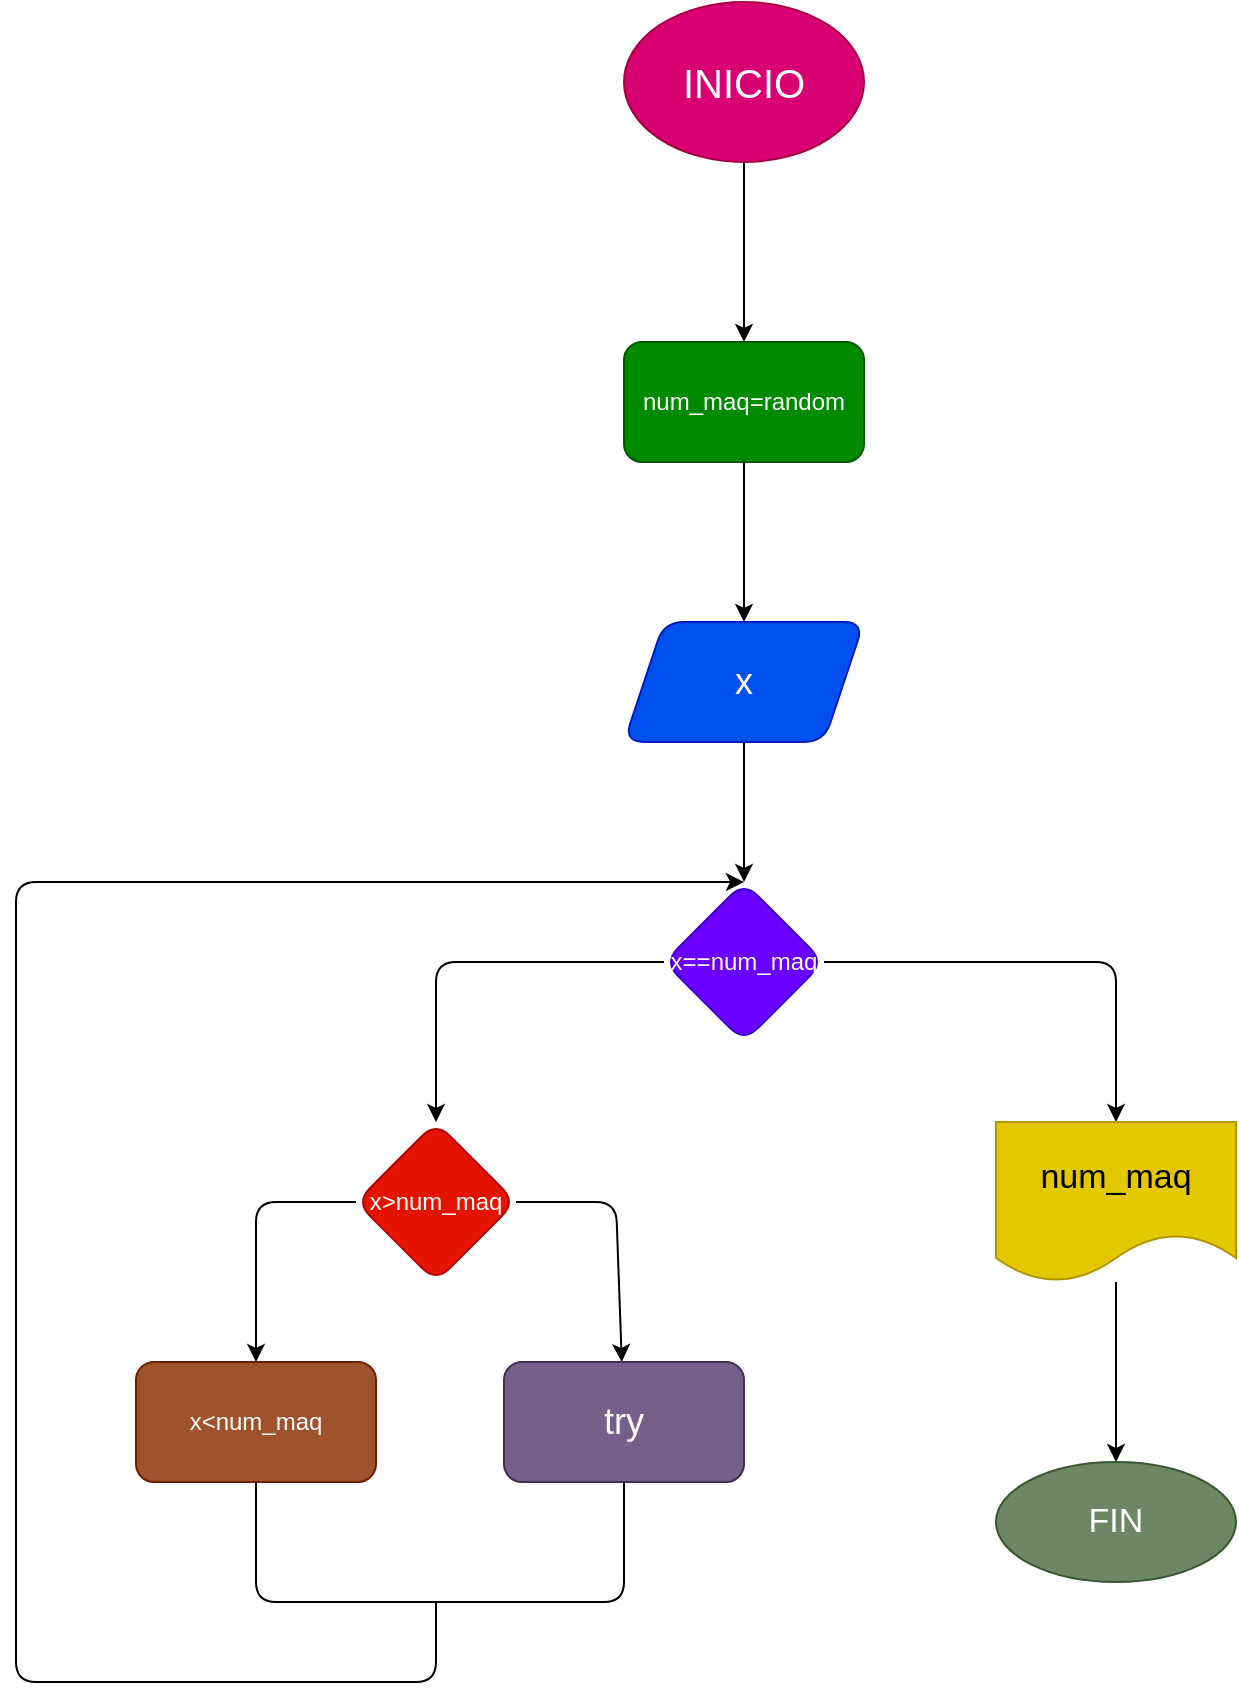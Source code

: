 <mxfile>
    <diagram id="JRRmqGDGgehwQjOtoUip" name="Página-1">
        <mxGraphModel dx="1204" dy="790" grid="1" gridSize="10" guides="1" tooltips="1" connect="1" arrows="1" fold="1" page="1" pageScale="1" pageWidth="827" pageHeight="1169" math="0" shadow="0">
            <root>
                <mxCell id="0"/>
                <mxCell id="1" parent="0"/>
                <mxCell id="4" value="" style="edgeStyle=none;html=1;" parent="1" source="2" target="3" edge="1">
                    <mxGeometry relative="1" as="geometry"/>
                </mxCell>
                <mxCell id="2" value="&lt;font style=&quot;font-size: 20px&quot;&gt;INICIO&lt;/font&gt;" style="ellipse;whiteSpace=wrap;html=1;fillColor=#d80073;fontColor=#ffffff;strokeColor=#A50040;" parent="1" vertex="1">
                    <mxGeometry x="354" width="120" height="80" as="geometry"/>
                </mxCell>
                <mxCell id="6" value="" style="edgeStyle=none;html=1;" parent="1" source="3" target="5" edge="1">
                    <mxGeometry relative="1" as="geometry"/>
                </mxCell>
                <mxCell id="3" value="num_maq=random" style="rounded=1;whiteSpace=wrap;html=1;fillColor=#008a00;fontColor=#ffffff;strokeColor=#005700;" parent="1" vertex="1">
                    <mxGeometry x="354" y="170" width="120" height="60" as="geometry"/>
                </mxCell>
                <mxCell id="8" value="" style="edgeStyle=none;html=1;" parent="1" source="5" target="7" edge="1">
                    <mxGeometry relative="1" as="geometry"/>
                </mxCell>
                <mxCell id="5" value="&lt;font style=&quot;font-size: 18px&quot;&gt;x&lt;/font&gt;" style="shape=parallelogram;perimeter=parallelogramPerimeter;whiteSpace=wrap;html=1;fixedSize=1;rounded=1;fillColor=#0050ef;fontColor=#ffffff;strokeColor=#001DBC;" parent="1" vertex="1">
                    <mxGeometry x="354" y="310" width="120" height="60" as="geometry"/>
                </mxCell>
                <mxCell id="10" value="" style="edgeStyle=none;html=1;" edge="1" parent="1" source="7" target="9">
                    <mxGeometry relative="1" as="geometry">
                        <Array as="points">
                            <mxPoint x="600" y="480"/>
                        </Array>
                    </mxGeometry>
                </mxCell>
                <mxCell id="14" value="" style="edgeStyle=none;html=1;" edge="1" parent="1" source="7" target="13">
                    <mxGeometry relative="1" as="geometry">
                        <Array as="points">
                            <mxPoint x="260" y="480"/>
                        </Array>
                    </mxGeometry>
                </mxCell>
                <mxCell id="7" value="x==num_maq" style="rhombus;whiteSpace=wrap;html=1;rounded=1;fillColor=#6a00ff;fontColor=#ffffff;strokeColor=#3700CC;" parent="1" vertex="1">
                    <mxGeometry x="374" y="440" width="80" height="80" as="geometry"/>
                </mxCell>
                <mxCell id="12" value="" style="edgeStyle=none;html=1;" edge="1" parent="1" source="9" target="11">
                    <mxGeometry relative="1" as="geometry"/>
                </mxCell>
                <mxCell id="9" value="&lt;font style=&quot;font-size: 17px&quot;&gt;num_maq&lt;/font&gt;" style="shape=document;whiteSpace=wrap;html=1;boundedLbl=1;rounded=1;fillColor=#e3c800;fontColor=#000000;strokeColor=#B09500;" vertex="1" parent="1">
                    <mxGeometry x="540" y="560" width="120" height="80" as="geometry"/>
                </mxCell>
                <mxCell id="11" value="&lt;font style=&quot;font-size: 17px&quot;&gt;FIN&lt;/font&gt;" style="ellipse;whiteSpace=wrap;html=1;rounded=1;fillColor=#6d8764;fontColor=#ffffff;strokeColor=#3A5431;" vertex="1" parent="1">
                    <mxGeometry x="540" y="730" width="120" height="60" as="geometry"/>
                </mxCell>
                <mxCell id="16" value="" style="edgeStyle=none;html=1;" edge="1" parent="1" source="13" target="15">
                    <mxGeometry relative="1" as="geometry">
                        <Array as="points">
                            <mxPoint x="350" y="600"/>
                        </Array>
                    </mxGeometry>
                </mxCell>
                <mxCell id="18" value="" style="edgeStyle=none;html=1;" edge="1" parent="1" source="13" target="17">
                    <mxGeometry relative="1" as="geometry">
                        <Array as="points">
                            <mxPoint x="170" y="600"/>
                        </Array>
                    </mxGeometry>
                </mxCell>
                <mxCell id="13" value="x&amp;gt;num_maq" style="rhombus;whiteSpace=wrap;html=1;rounded=1;fillColor=#e51400;fontColor=#ffffff;strokeColor=#B20000;" vertex="1" parent="1">
                    <mxGeometry x="220" y="560" width="80" height="80" as="geometry"/>
                </mxCell>
                <mxCell id="15" value="&lt;font style=&quot;font-size: 18px&quot;&gt;try&lt;/font&gt;" style="rounded=1;whiteSpace=wrap;html=1;fillColor=#76608a;fontColor=#ffffff;strokeColor=#432D57;" vertex="1" parent="1">
                    <mxGeometry x="294" y="680" width="120" height="60" as="geometry"/>
                </mxCell>
                <mxCell id="17" value="x&amp;lt;num_maq" style="whiteSpace=wrap;html=1;rounded=1;fillColor=#a0522d;fontColor=#ffffff;strokeColor=#6D1F00;" vertex="1" parent="1">
                    <mxGeometry x="110" y="680" width="120" height="60" as="geometry"/>
                </mxCell>
                <mxCell id="19" value="" style="endArrow=none;html=1;entryX=0.5;entryY=1;entryDx=0;entryDy=0;" edge="1" parent="1" target="15">
                    <mxGeometry width="50" height="50" relative="1" as="geometry">
                        <mxPoint x="170" y="740" as="sourcePoint"/>
                        <mxPoint x="220" y="690" as="targetPoint"/>
                        <Array as="points">
                            <mxPoint x="170" y="800"/>
                            <mxPoint x="260" y="800"/>
                            <mxPoint x="354" y="800"/>
                        </Array>
                    </mxGeometry>
                </mxCell>
                <mxCell id="20" value="" style="endArrow=classic;html=1;entryX=0.5;entryY=0;entryDx=0;entryDy=0;" edge="1" parent="1" target="7">
                    <mxGeometry width="50" height="50" relative="1" as="geometry">
                        <mxPoint x="260" y="800" as="sourcePoint"/>
                        <mxPoint x="310" y="750" as="targetPoint"/>
                        <Array as="points">
                            <mxPoint x="260" y="840"/>
                            <mxPoint x="50" y="840"/>
                            <mxPoint x="50" y="440"/>
                        </Array>
                    </mxGeometry>
                </mxCell>
            </root>
        </mxGraphModel>
    </diagram>
</mxfile>